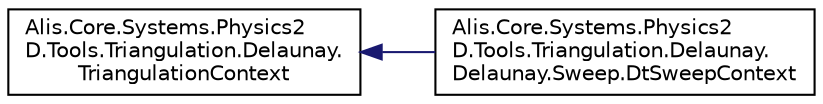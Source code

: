 digraph "Graphical Class Hierarchy"
{
 // LATEX_PDF_SIZE
  edge [fontname="Helvetica",fontsize="10",labelfontname="Helvetica",labelfontsize="10"];
  node [fontname="Helvetica",fontsize="10",shape=record];
  rankdir="LR";
  Node0 [label="Alis.Core.Systems.Physics2\lD.Tools.Triangulation.Delaunay.\lTriangulationContext",height=0.2,width=0.4,color="black", fillcolor="white", style="filled",URL="$class_alis_1_1_core_1_1_systems_1_1_physics2_d_1_1_tools_1_1_triangulation_1_1_delaunay_1_1_triangulation_context.html",tooltip="The triangulation context class"];
  Node0 -> Node1 [dir="back",color="midnightblue",fontsize="10",style="solid",fontname="Helvetica"];
  Node1 [label="Alis.Core.Systems.Physics2\lD.Tools.Triangulation.Delaunay.\lDelaunay.Sweep.DtSweepContext",height=0.2,width=0.4,color="black", fillcolor="white", style="filled",URL="$class_alis_1_1_core_1_1_systems_1_1_physics2_d_1_1_tools_1_1_triangulation_1_1_delaunay_1_1_dela6ce3954caea4561f141d03f9d384b9b9.html",tooltip=" "];
}
